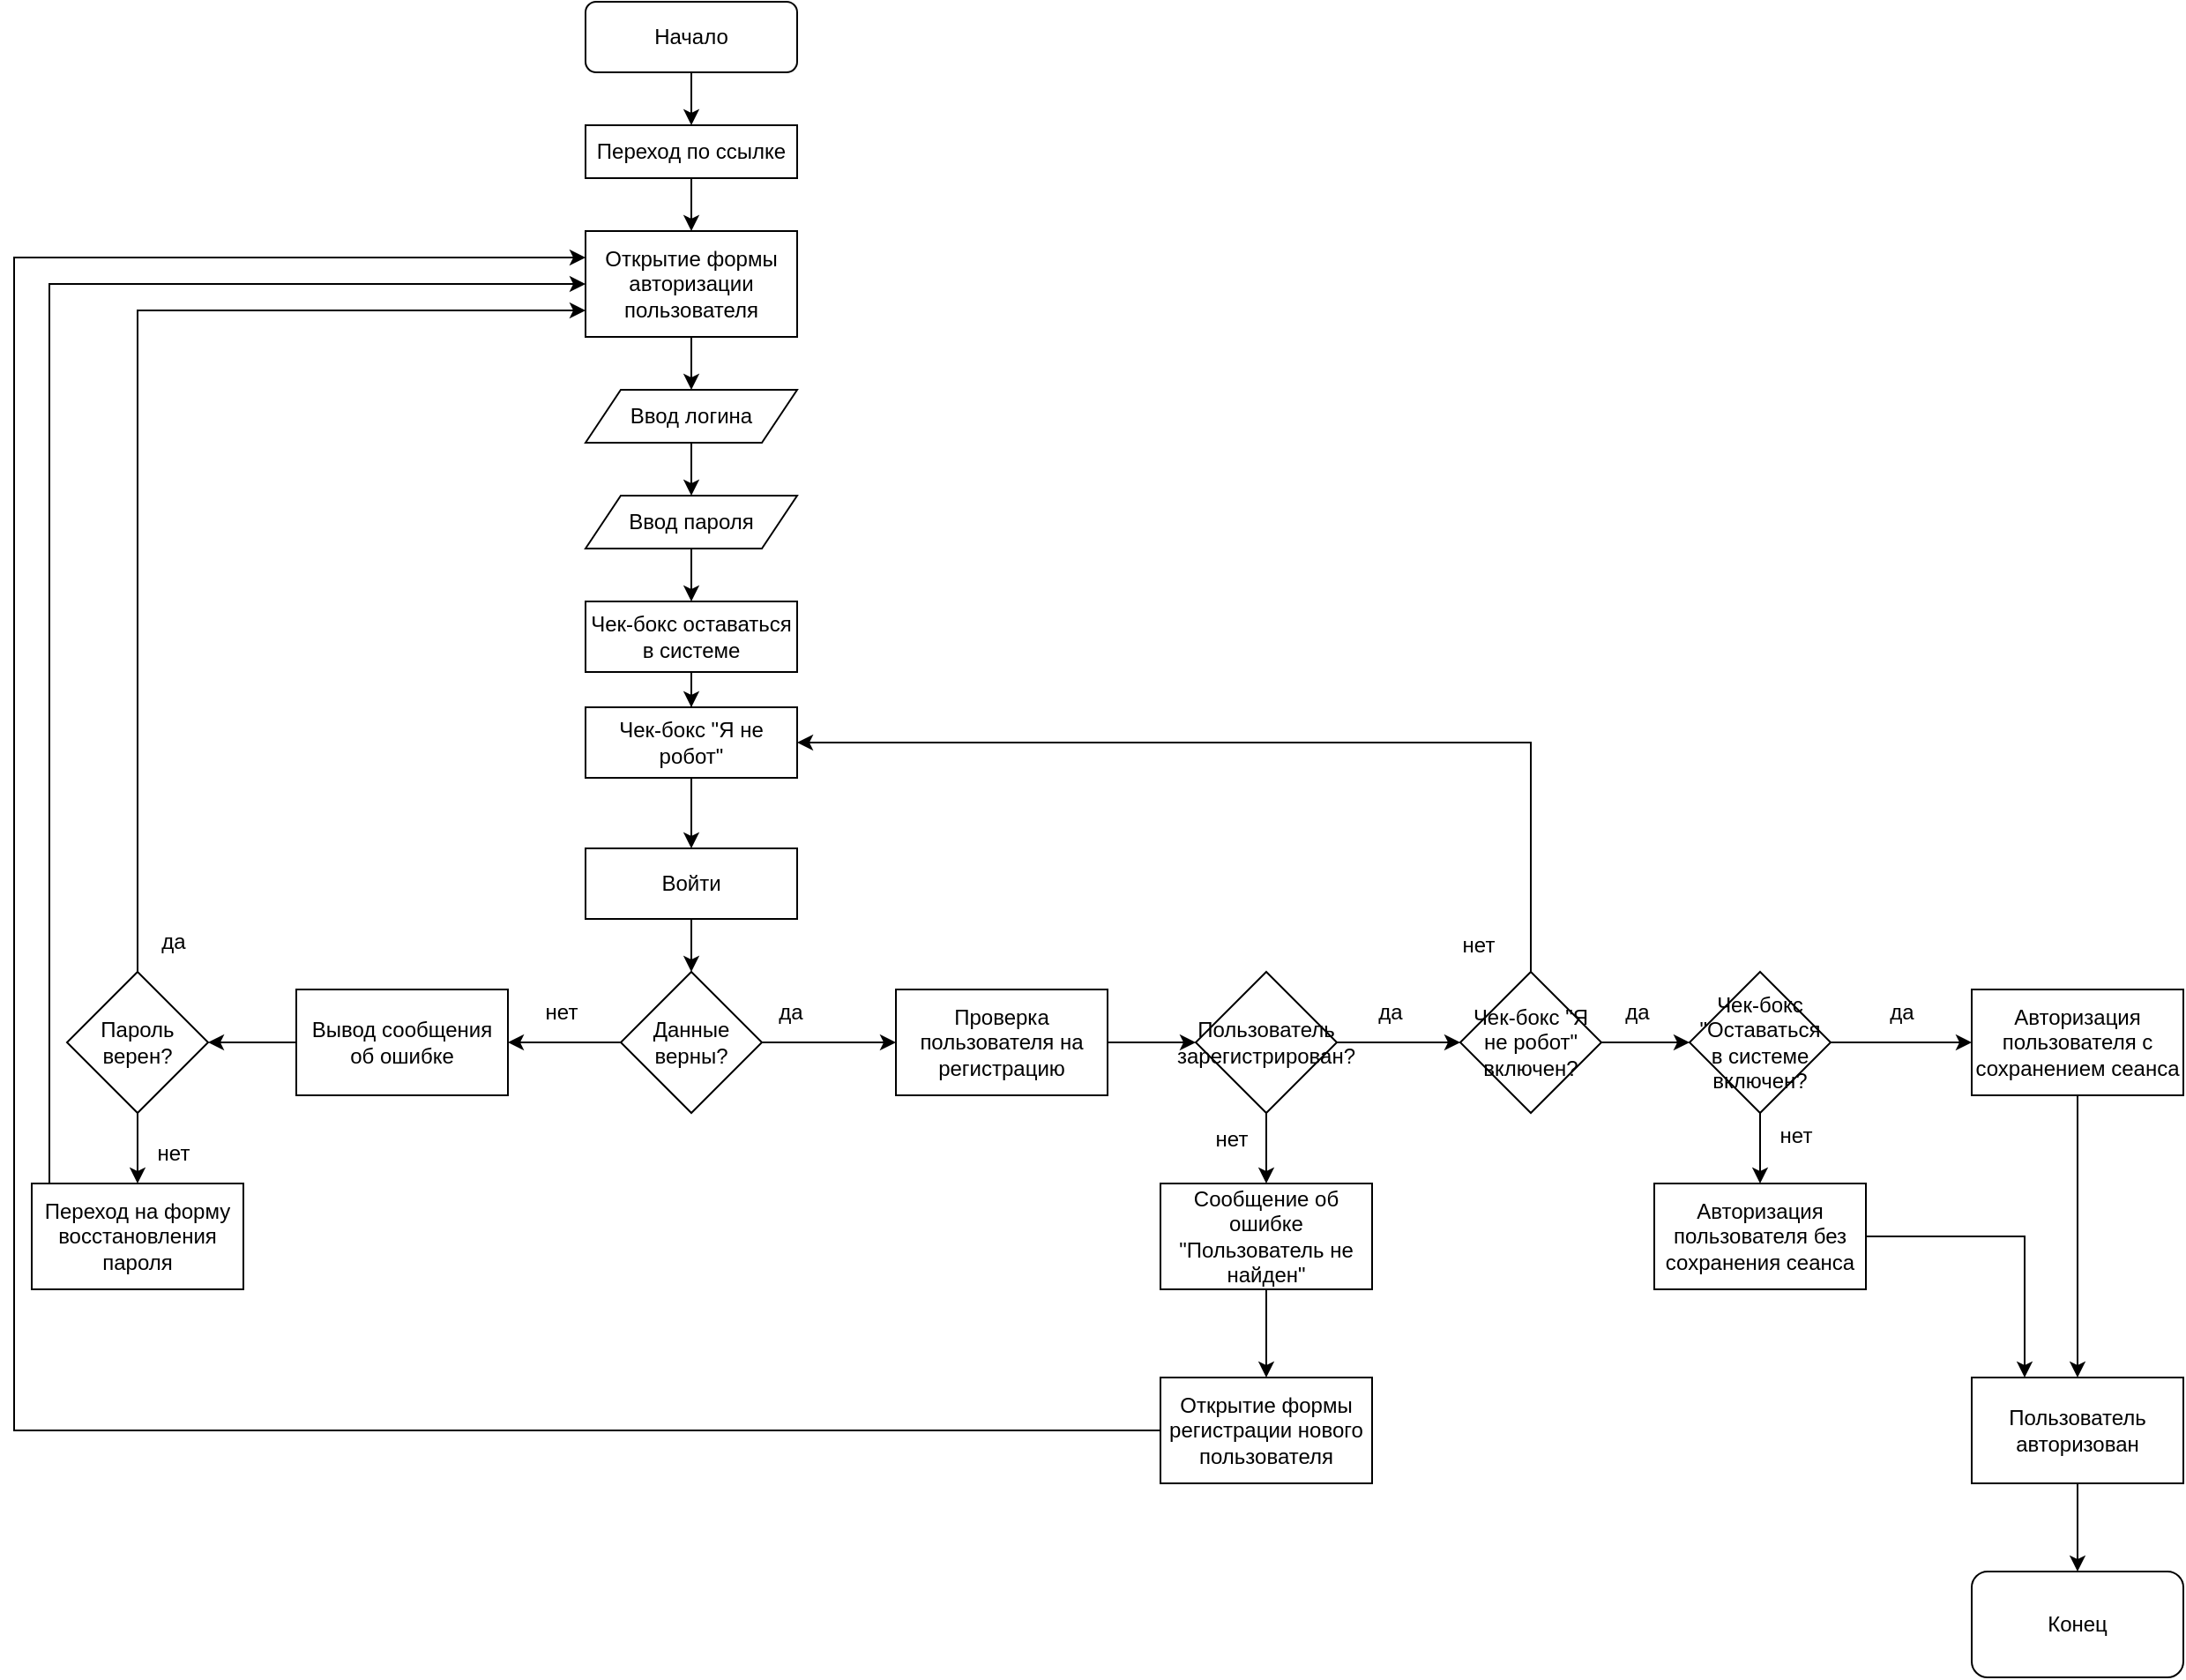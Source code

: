 <mxfile version="22.0.8" type="device">
  <diagram name="Страница — 1" id="LlMAV65krkBeVefNpHCS">
    <mxGraphModel dx="1197" dy="1948" grid="1" gridSize="10" guides="1" tooltips="1" connect="1" arrows="1" fold="1" page="1" pageScale="1" pageWidth="827" pageHeight="1169" math="0" shadow="0">
      <root>
        <mxCell id="0" />
        <mxCell id="1" parent="0" />
        <mxCell id="2EF6nXCoXORcdLWZzqZ7-15" style="edgeStyle=orthogonalEdgeStyle;rounded=0;orthogonalLoop=1;jettySize=auto;html=1;entryX=0.5;entryY=0;entryDx=0;entryDy=0;" edge="1" parent="1" source="2EF6nXCoXORcdLWZzqZ7-1" target="2EF6nXCoXORcdLWZzqZ7-2">
          <mxGeometry relative="1" as="geometry" />
        </mxCell>
        <mxCell id="2EF6nXCoXORcdLWZzqZ7-1" value="Начало" style="rounded=1;whiteSpace=wrap;html=1;" vertex="1" parent="1">
          <mxGeometry x="354" y="-60" width="120" height="40" as="geometry" />
        </mxCell>
        <mxCell id="2EF6nXCoXORcdLWZzqZ7-44" style="edgeStyle=orthogonalEdgeStyle;rounded=0;orthogonalLoop=1;jettySize=auto;html=1;entryX=0.5;entryY=0;entryDx=0;entryDy=0;" edge="1" parent="1" source="2EF6nXCoXORcdLWZzqZ7-2" target="2EF6nXCoXORcdLWZzqZ7-42">
          <mxGeometry relative="1" as="geometry" />
        </mxCell>
        <mxCell id="2EF6nXCoXORcdLWZzqZ7-2" value="Переход по ссылке" style="rounded=0;whiteSpace=wrap;html=1;" vertex="1" parent="1">
          <mxGeometry x="354" y="10" width="120" height="30" as="geometry" />
        </mxCell>
        <mxCell id="2EF6nXCoXORcdLWZzqZ7-19" style="edgeStyle=orthogonalEdgeStyle;rounded=0;orthogonalLoop=1;jettySize=auto;html=1;entryX=0.5;entryY=0;entryDx=0;entryDy=0;" edge="1" parent="1" source="2EF6nXCoXORcdLWZzqZ7-3" target="2EF6nXCoXORcdLWZzqZ7-4">
          <mxGeometry relative="1" as="geometry" />
        </mxCell>
        <mxCell id="2EF6nXCoXORcdLWZzqZ7-3" value="Ввод логина" style="shape=parallelogram;perimeter=parallelogramPerimeter;whiteSpace=wrap;html=1;fixedSize=1;" vertex="1" parent="1">
          <mxGeometry x="354" y="160" width="120" height="30" as="geometry" />
        </mxCell>
        <mxCell id="2EF6nXCoXORcdLWZzqZ7-20" style="edgeStyle=orthogonalEdgeStyle;rounded=0;orthogonalLoop=1;jettySize=auto;html=1;entryX=0.5;entryY=0;entryDx=0;entryDy=0;" edge="1" parent="1" source="2EF6nXCoXORcdLWZzqZ7-4" target="2EF6nXCoXORcdLWZzqZ7-5">
          <mxGeometry relative="1" as="geometry" />
        </mxCell>
        <mxCell id="2EF6nXCoXORcdLWZzqZ7-4" value="Ввод пароля" style="shape=parallelogram;perimeter=parallelogramPerimeter;whiteSpace=wrap;html=1;fixedSize=1;" vertex="1" parent="1">
          <mxGeometry x="354" y="220" width="120" height="30" as="geometry" />
        </mxCell>
        <mxCell id="2EF6nXCoXORcdLWZzqZ7-11" value="" style="edgeStyle=orthogonalEdgeStyle;rounded=0;orthogonalLoop=1;jettySize=auto;html=1;" edge="1" parent="1" source="2EF6nXCoXORcdLWZzqZ7-5" target="2EF6nXCoXORcdLWZzqZ7-6">
          <mxGeometry relative="1" as="geometry" />
        </mxCell>
        <mxCell id="2EF6nXCoXORcdLWZzqZ7-5" value="Чек-бокс оставаться в системе" style="rounded=0;whiteSpace=wrap;html=1;" vertex="1" parent="1">
          <mxGeometry x="354" y="280" width="120" height="40" as="geometry" />
        </mxCell>
        <mxCell id="2EF6nXCoXORcdLWZzqZ7-22" style="edgeStyle=orthogonalEdgeStyle;rounded=0;orthogonalLoop=1;jettySize=auto;html=1;entryX=0.5;entryY=0;entryDx=0;entryDy=0;" edge="1" parent="1" source="2EF6nXCoXORcdLWZzqZ7-6" target="2EF6nXCoXORcdLWZzqZ7-21">
          <mxGeometry relative="1" as="geometry" />
        </mxCell>
        <mxCell id="2EF6nXCoXORcdLWZzqZ7-6" value="Чек-бокс &quot;Я не робот&quot;" style="rounded=0;whiteSpace=wrap;html=1;" vertex="1" parent="1">
          <mxGeometry x="354" y="340" width="120" height="40" as="geometry" />
        </mxCell>
        <mxCell id="2EF6nXCoXORcdLWZzqZ7-24" style="edgeStyle=orthogonalEdgeStyle;rounded=0;orthogonalLoop=1;jettySize=auto;html=1;entryX=0.5;entryY=0;entryDx=0;entryDy=0;" edge="1" parent="1" source="2EF6nXCoXORcdLWZzqZ7-21" target="2EF6nXCoXORcdLWZzqZ7-23">
          <mxGeometry relative="1" as="geometry" />
        </mxCell>
        <mxCell id="2EF6nXCoXORcdLWZzqZ7-21" value="Войти" style="rounded=0;whiteSpace=wrap;html=1;" vertex="1" parent="1">
          <mxGeometry x="354" y="420" width="120" height="40" as="geometry" />
        </mxCell>
        <mxCell id="2EF6nXCoXORcdLWZzqZ7-28" value="" style="edgeStyle=orthogonalEdgeStyle;rounded=0;orthogonalLoop=1;jettySize=auto;html=1;" edge="1" parent="1" source="2EF6nXCoXORcdLWZzqZ7-23" target="2EF6nXCoXORcdLWZzqZ7-27">
          <mxGeometry relative="1" as="geometry" />
        </mxCell>
        <mxCell id="2EF6nXCoXORcdLWZzqZ7-29" value="" style="edgeStyle=orthogonalEdgeStyle;rounded=0;orthogonalLoop=1;jettySize=auto;html=1;" edge="1" parent="1" source="2EF6nXCoXORcdLWZzqZ7-23" target="2EF6nXCoXORcdLWZzqZ7-25">
          <mxGeometry relative="1" as="geometry" />
        </mxCell>
        <mxCell id="2EF6nXCoXORcdLWZzqZ7-23" value="Данные верны?" style="rhombus;whiteSpace=wrap;html=1;" vertex="1" parent="1">
          <mxGeometry x="374" y="490" width="80" height="80" as="geometry" />
        </mxCell>
        <mxCell id="2EF6nXCoXORcdLWZzqZ7-36" value="" style="edgeStyle=orthogonalEdgeStyle;rounded=0;orthogonalLoop=1;jettySize=auto;html=1;" edge="1" parent="1" source="2EF6nXCoXORcdLWZzqZ7-25" target="2EF6nXCoXORcdLWZzqZ7-33">
          <mxGeometry relative="1" as="geometry" />
        </mxCell>
        <mxCell id="2EF6nXCoXORcdLWZzqZ7-25" value="Проверка пользователя на регистрацию" style="rounded=0;whiteSpace=wrap;html=1;" vertex="1" parent="1">
          <mxGeometry x="530" y="500" width="120" height="60" as="geometry" />
        </mxCell>
        <mxCell id="2EF6nXCoXORcdLWZzqZ7-65" value="" style="edgeStyle=orthogonalEdgeStyle;rounded=0;orthogonalLoop=1;jettySize=auto;html=1;" edge="1" parent="1" source="2EF6nXCoXORcdLWZzqZ7-27" target="2EF6nXCoXORcdLWZzqZ7-62">
          <mxGeometry relative="1" as="geometry" />
        </mxCell>
        <mxCell id="2EF6nXCoXORcdLWZzqZ7-27" value="Вывод сообщения об ошибке" style="rounded=0;whiteSpace=wrap;html=1;" vertex="1" parent="1">
          <mxGeometry x="190" y="500" width="120" height="60" as="geometry" />
        </mxCell>
        <mxCell id="2EF6nXCoXORcdLWZzqZ7-31" value="нет" style="text;html=1;align=center;verticalAlign=middle;resizable=0;points=[];autosize=1;strokeColor=none;fillColor=none;" vertex="1" parent="1">
          <mxGeometry x="320" y="498" width="40" height="30" as="geometry" />
        </mxCell>
        <mxCell id="2EF6nXCoXORcdLWZzqZ7-32" value="да" style="text;html=1;align=center;verticalAlign=middle;resizable=0;points=[];autosize=1;strokeColor=none;fillColor=none;" vertex="1" parent="1">
          <mxGeometry x="450" y="498" width="40" height="30" as="geometry" />
        </mxCell>
        <mxCell id="2EF6nXCoXORcdLWZzqZ7-37" value="" style="edgeStyle=orthogonalEdgeStyle;rounded=0;orthogonalLoop=1;jettySize=auto;html=1;" edge="1" parent="1" source="2EF6nXCoXORcdLWZzqZ7-33" target="2EF6nXCoXORcdLWZzqZ7-34">
          <mxGeometry relative="1" as="geometry" />
        </mxCell>
        <mxCell id="2EF6nXCoXORcdLWZzqZ7-51" style="edgeStyle=orthogonalEdgeStyle;rounded=0;orthogonalLoop=1;jettySize=auto;html=1;entryX=0.5;entryY=0;entryDx=0;entryDy=0;" edge="1" parent="1" source="2EF6nXCoXORcdLWZzqZ7-33" target="2EF6nXCoXORcdLWZzqZ7-50">
          <mxGeometry relative="1" as="geometry" />
        </mxCell>
        <mxCell id="2EF6nXCoXORcdLWZzqZ7-33" value="Пользователь зарегистрирован?" style="rhombus;whiteSpace=wrap;html=1;" vertex="1" parent="1">
          <mxGeometry x="700" y="490" width="80" height="80" as="geometry" />
        </mxCell>
        <mxCell id="2EF6nXCoXORcdLWZzqZ7-39" value="" style="edgeStyle=orthogonalEdgeStyle;rounded=0;orthogonalLoop=1;jettySize=auto;html=1;" edge="1" parent="1" source="2EF6nXCoXORcdLWZzqZ7-34" target="2EF6nXCoXORcdLWZzqZ7-35">
          <mxGeometry relative="1" as="geometry" />
        </mxCell>
        <mxCell id="2EF6nXCoXORcdLWZzqZ7-80" style="edgeStyle=orthogonalEdgeStyle;rounded=0;orthogonalLoop=1;jettySize=auto;html=1;entryX=1;entryY=0.5;entryDx=0;entryDy=0;" edge="1" parent="1" source="2EF6nXCoXORcdLWZzqZ7-34" target="2EF6nXCoXORcdLWZzqZ7-6">
          <mxGeometry relative="1" as="geometry">
            <Array as="points">
              <mxPoint x="890" y="360" />
            </Array>
          </mxGeometry>
        </mxCell>
        <mxCell id="2EF6nXCoXORcdLWZzqZ7-34" value="Чек-бокс &quot;Я не робот&quot; включен?" style="rhombus;whiteSpace=wrap;html=1;" vertex="1" parent="1">
          <mxGeometry x="850" y="490" width="80" height="80" as="geometry" />
        </mxCell>
        <mxCell id="2EF6nXCoXORcdLWZzqZ7-57" value="" style="edgeStyle=orthogonalEdgeStyle;rounded=0;orthogonalLoop=1;jettySize=auto;html=1;" edge="1" parent="1" source="2EF6nXCoXORcdLWZzqZ7-35" target="2EF6nXCoXORcdLWZzqZ7-56">
          <mxGeometry relative="1" as="geometry" />
        </mxCell>
        <mxCell id="2EF6nXCoXORcdLWZzqZ7-60" value="" style="edgeStyle=orthogonalEdgeStyle;rounded=0;orthogonalLoop=1;jettySize=auto;html=1;" edge="1" parent="1" source="2EF6nXCoXORcdLWZzqZ7-35" target="2EF6nXCoXORcdLWZzqZ7-59">
          <mxGeometry relative="1" as="geometry" />
        </mxCell>
        <mxCell id="2EF6nXCoXORcdLWZzqZ7-35" value="Чек-бокс &quot;Оставаться в системе включен?" style="rhombus;whiteSpace=wrap;html=1;" vertex="1" parent="1">
          <mxGeometry x="980" y="490" width="80" height="80" as="geometry" />
        </mxCell>
        <mxCell id="2EF6nXCoXORcdLWZzqZ7-38" value="да" style="text;html=1;align=center;verticalAlign=middle;resizable=0;points=[];autosize=1;strokeColor=none;fillColor=none;" vertex="1" parent="1">
          <mxGeometry x="790" y="498" width="40" height="30" as="geometry" />
        </mxCell>
        <mxCell id="2EF6nXCoXORcdLWZzqZ7-40" value="да" style="text;html=1;align=center;verticalAlign=middle;resizable=0;points=[];autosize=1;strokeColor=none;fillColor=none;" vertex="1" parent="1">
          <mxGeometry x="930" y="498" width="40" height="30" as="geometry" />
        </mxCell>
        <mxCell id="2EF6nXCoXORcdLWZzqZ7-45" style="edgeStyle=orthogonalEdgeStyle;rounded=0;orthogonalLoop=1;jettySize=auto;html=1;entryX=0.5;entryY=0;entryDx=0;entryDy=0;" edge="1" parent="1" source="2EF6nXCoXORcdLWZzqZ7-42" target="2EF6nXCoXORcdLWZzqZ7-3">
          <mxGeometry relative="1" as="geometry" />
        </mxCell>
        <mxCell id="2EF6nXCoXORcdLWZzqZ7-42" value="Открытие формы авторизации пользователя" style="rounded=0;whiteSpace=wrap;html=1;" vertex="1" parent="1">
          <mxGeometry x="354" y="70" width="120" height="60" as="geometry" />
        </mxCell>
        <mxCell id="2EF6nXCoXORcdLWZzqZ7-74" style="edgeStyle=orthogonalEdgeStyle;rounded=0;orthogonalLoop=1;jettySize=auto;html=1;entryX=0;entryY=0.25;entryDx=0;entryDy=0;" edge="1" parent="1" source="2EF6nXCoXORcdLWZzqZ7-47" target="2EF6nXCoXORcdLWZzqZ7-42">
          <mxGeometry relative="1" as="geometry">
            <Array as="points">
              <mxPoint x="30" y="750" />
              <mxPoint x="30" y="85" />
            </Array>
          </mxGeometry>
        </mxCell>
        <mxCell id="2EF6nXCoXORcdLWZzqZ7-47" value="Открытие формы регистрации нового пользователя" style="rounded=0;whiteSpace=wrap;html=1;" vertex="1" parent="1">
          <mxGeometry x="680" y="720" width="120" height="60" as="geometry" />
        </mxCell>
        <mxCell id="2EF6nXCoXORcdLWZzqZ7-52" value="" style="edgeStyle=orthogonalEdgeStyle;rounded=0;orthogonalLoop=1;jettySize=auto;html=1;" edge="1" parent="1" source="2EF6nXCoXORcdLWZzqZ7-50" target="2EF6nXCoXORcdLWZzqZ7-47">
          <mxGeometry relative="1" as="geometry" />
        </mxCell>
        <mxCell id="2EF6nXCoXORcdLWZzqZ7-50" value="Сообщение об ошибке &quot;Пользователь не найден&quot;" style="rounded=0;whiteSpace=wrap;html=1;" vertex="1" parent="1">
          <mxGeometry x="680" y="610" width="120" height="60" as="geometry" />
        </mxCell>
        <mxCell id="2EF6nXCoXORcdLWZzqZ7-53" value="нет" style="text;html=1;align=center;verticalAlign=middle;resizable=0;points=[];autosize=1;strokeColor=none;fillColor=none;" vertex="1" parent="1">
          <mxGeometry x="700" y="570" width="40" height="30" as="geometry" />
        </mxCell>
        <mxCell id="2EF6nXCoXORcdLWZzqZ7-55" value="нет" style="text;html=1;align=center;verticalAlign=middle;resizable=0;points=[];autosize=1;strokeColor=none;fillColor=none;" vertex="1" parent="1">
          <mxGeometry x="840" y="460" width="40" height="30" as="geometry" />
        </mxCell>
        <mxCell id="2EF6nXCoXORcdLWZzqZ7-76" style="edgeStyle=orthogonalEdgeStyle;rounded=0;orthogonalLoop=1;jettySize=auto;html=1;entryX=0.5;entryY=0;entryDx=0;entryDy=0;" edge="1" parent="1" source="2EF6nXCoXORcdLWZzqZ7-56" target="2EF6nXCoXORcdLWZzqZ7-75">
          <mxGeometry relative="1" as="geometry" />
        </mxCell>
        <mxCell id="2EF6nXCoXORcdLWZzqZ7-56" value="Авторизация пользователя с сохранением сеанса" style="rounded=0;whiteSpace=wrap;html=1;" vertex="1" parent="1">
          <mxGeometry x="1140" y="500" width="120" height="60" as="geometry" />
        </mxCell>
        <mxCell id="2EF6nXCoXORcdLWZzqZ7-58" value="да" style="text;html=1;align=center;verticalAlign=middle;resizable=0;points=[];autosize=1;strokeColor=none;fillColor=none;" vertex="1" parent="1">
          <mxGeometry x="1080" y="498" width="40" height="30" as="geometry" />
        </mxCell>
        <mxCell id="2EF6nXCoXORcdLWZzqZ7-77" style="edgeStyle=orthogonalEdgeStyle;rounded=0;orthogonalLoop=1;jettySize=auto;html=1;entryX=0.25;entryY=0;entryDx=0;entryDy=0;" edge="1" parent="1" source="2EF6nXCoXORcdLWZzqZ7-59" target="2EF6nXCoXORcdLWZzqZ7-75">
          <mxGeometry relative="1" as="geometry" />
        </mxCell>
        <mxCell id="2EF6nXCoXORcdLWZzqZ7-59" value="Авторизация пользователя без сохранения сеанса" style="rounded=0;whiteSpace=wrap;html=1;" vertex="1" parent="1">
          <mxGeometry x="960" y="610" width="120" height="60" as="geometry" />
        </mxCell>
        <mxCell id="2EF6nXCoXORcdLWZzqZ7-61" value="нет" style="text;html=1;align=center;verticalAlign=middle;resizable=0;points=[];autosize=1;strokeColor=none;fillColor=none;" vertex="1" parent="1">
          <mxGeometry x="1020" y="568" width="40" height="30" as="geometry" />
        </mxCell>
        <mxCell id="2EF6nXCoXORcdLWZzqZ7-68" value="" style="edgeStyle=orthogonalEdgeStyle;rounded=0;orthogonalLoop=1;jettySize=auto;html=1;" edge="1" parent="1" source="2EF6nXCoXORcdLWZzqZ7-62" target="2EF6nXCoXORcdLWZzqZ7-67">
          <mxGeometry relative="1" as="geometry" />
        </mxCell>
        <mxCell id="2EF6nXCoXORcdLWZzqZ7-72" style="edgeStyle=orthogonalEdgeStyle;rounded=0;orthogonalLoop=1;jettySize=auto;html=1;entryX=0;entryY=0.75;entryDx=0;entryDy=0;" edge="1" parent="1" source="2EF6nXCoXORcdLWZzqZ7-62" target="2EF6nXCoXORcdLWZzqZ7-42">
          <mxGeometry relative="1" as="geometry">
            <Array as="points">
              <mxPoint x="100" y="115" />
            </Array>
          </mxGeometry>
        </mxCell>
        <mxCell id="2EF6nXCoXORcdLWZzqZ7-62" value="Пароль верен?" style="rhombus;whiteSpace=wrap;html=1;" vertex="1" parent="1">
          <mxGeometry x="60" y="490" width="80" height="80" as="geometry" />
        </mxCell>
        <mxCell id="2EF6nXCoXORcdLWZzqZ7-66" value="да" style="text;html=1;align=center;verticalAlign=middle;resizable=0;points=[];autosize=1;strokeColor=none;fillColor=none;" vertex="1" parent="1">
          <mxGeometry x="100" y="458" width="40" height="30" as="geometry" />
        </mxCell>
        <mxCell id="2EF6nXCoXORcdLWZzqZ7-73" style="edgeStyle=orthogonalEdgeStyle;rounded=0;orthogonalLoop=1;jettySize=auto;html=1;entryX=0;entryY=0.5;entryDx=0;entryDy=0;" edge="1" parent="1" source="2EF6nXCoXORcdLWZzqZ7-67" target="2EF6nXCoXORcdLWZzqZ7-42">
          <mxGeometry relative="1" as="geometry">
            <Array as="points">
              <mxPoint x="50" y="100" />
            </Array>
          </mxGeometry>
        </mxCell>
        <mxCell id="2EF6nXCoXORcdLWZzqZ7-67" value="Переход на форму восстановления пароля" style="rounded=0;whiteSpace=wrap;html=1;" vertex="1" parent="1">
          <mxGeometry x="40" y="610" width="120" height="60" as="geometry" />
        </mxCell>
        <mxCell id="2EF6nXCoXORcdLWZzqZ7-69" value="нет" style="text;html=1;align=center;verticalAlign=middle;resizable=0;points=[];autosize=1;strokeColor=none;fillColor=none;" vertex="1" parent="1">
          <mxGeometry x="100" y="578" width="40" height="30" as="geometry" />
        </mxCell>
        <mxCell id="2EF6nXCoXORcdLWZzqZ7-79" value="" style="edgeStyle=orthogonalEdgeStyle;rounded=0;orthogonalLoop=1;jettySize=auto;html=1;" edge="1" parent="1" source="2EF6nXCoXORcdLWZzqZ7-75" target="2EF6nXCoXORcdLWZzqZ7-78">
          <mxGeometry relative="1" as="geometry" />
        </mxCell>
        <mxCell id="2EF6nXCoXORcdLWZzqZ7-75" value="Пользователь авторизован" style="rounded=0;whiteSpace=wrap;html=1;" vertex="1" parent="1">
          <mxGeometry x="1140" y="720" width="120" height="60" as="geometry" />
        </mxCell>
        <mxCell id="2EF6nXCoXORcdLWZzqZ7-78" value="Конец" style="rounded=1;whiteSpace=wrap;html=1;" vertex="1" parent="1">
          <mxGeometry x="1140" y="830" width="120" height="60" as="geometry" />
        </mxCell>
      </root>
    </mxGraphModel>
  </diagram>
</mxfile>
